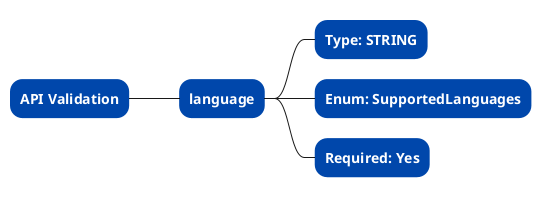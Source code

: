 @startmindmap API Validation
skinparam node {
    BackgroundColor #0047AB
    FontColor #FFFFFF
    BorderColor #0047AB
    BorderThickness 1
    FontStyle bold
}
* API Validation
** language
*** Type: STRING
*** Enum: SupportedLanguages
*** Required: Yes
@endmindmap